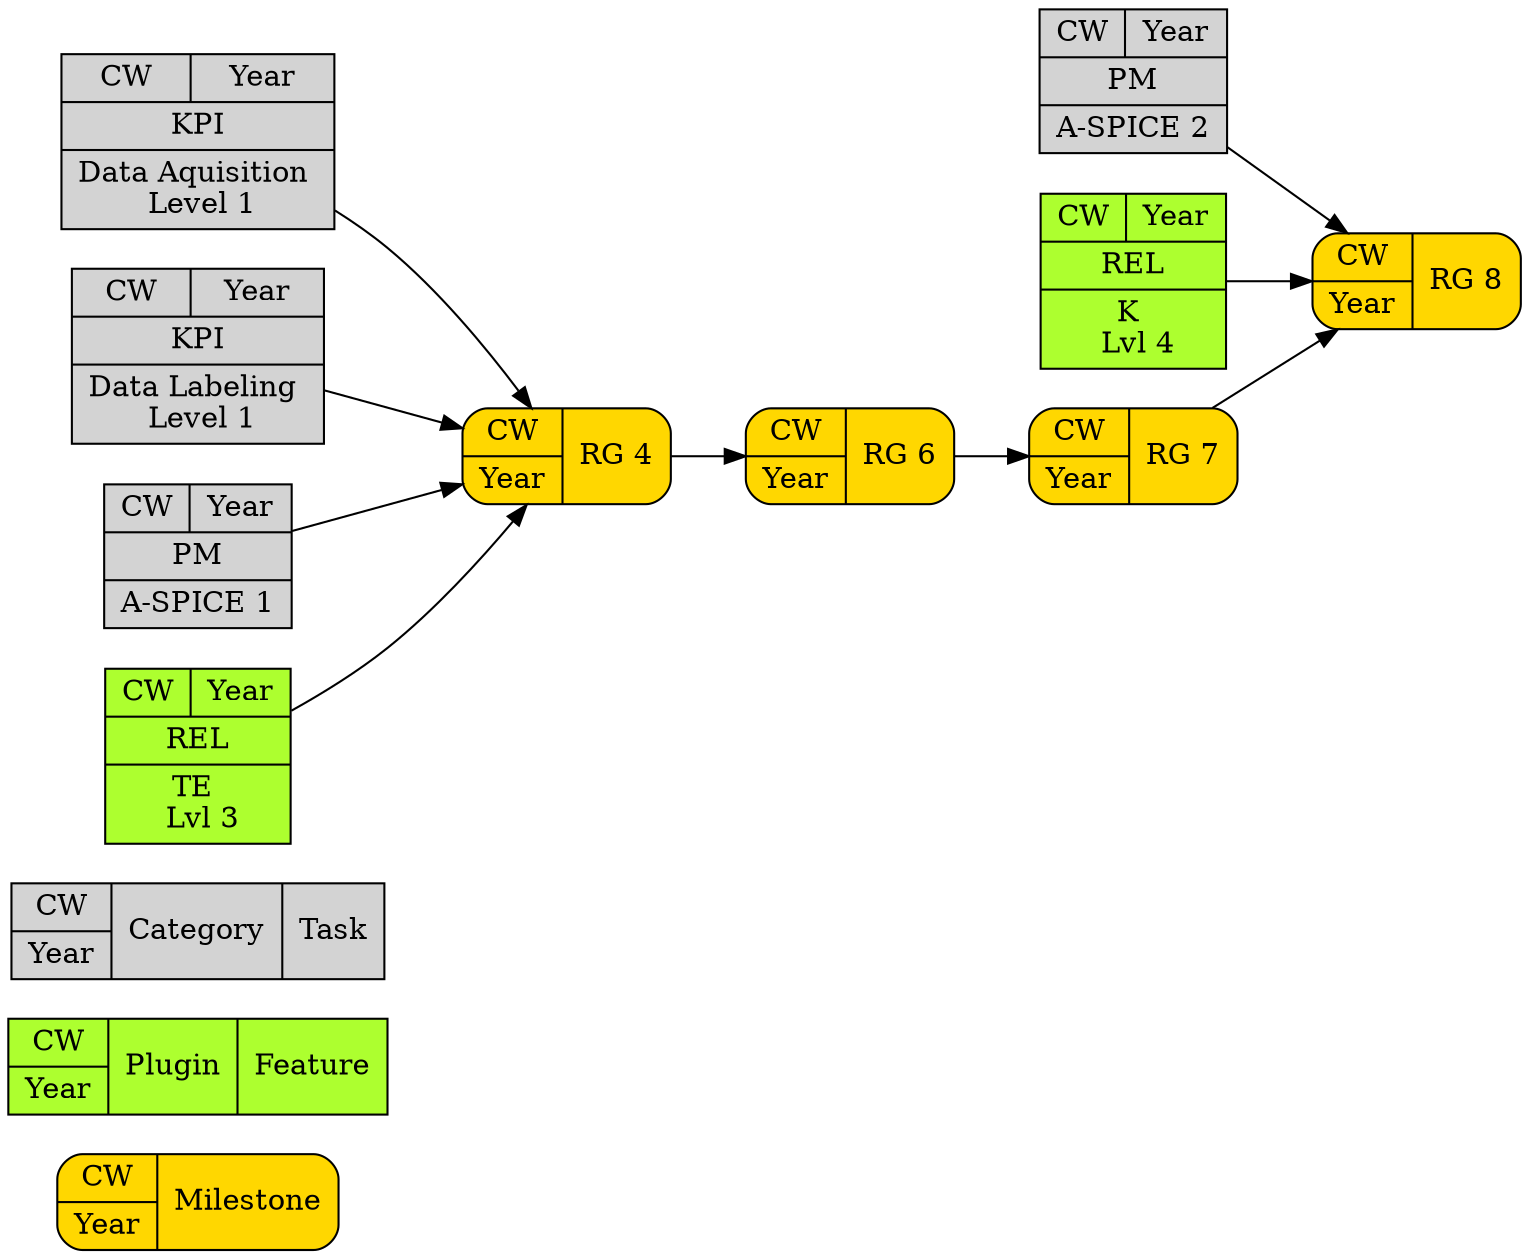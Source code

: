 digraph RG20_Milestones_main {

rankdir=LR

subgraph Legend {
  style=filled;

  // MILESTONES
  node [shape=Mrecord, style=filled, fillcolor=gold];
  Milestone [label="{ {CW | Year} | Milestone}"];

  // FEATURES
  node [shape=record, style=filled, fillcolor=greenyellow];
  Feature [label="{ {CW | Year} | Plugin | Feature}"];

  // TASKS
  node [shape=record, style=filled, fillcolor=lightgrey];
  Task [label="{ {CW | Year} | Category | Task}"];

  label = "Legend";
}

subgraph RG20_Milestones {
  label = "RG20 Milestones";

  // MILESTONES
  node [shape=Mrecord, style=filled, fillcolor=gold];

  RG4 [label="{ {CW | Year} | RG 4}"];
  RG6 [label="{ {CW | Year} | RG 6}"];
  RG7 [label="{ {CW | Year} | RG 7}"];
  RG8 [label="{ {CW | Year} | RG 8}"];

  RG4 -> RG6 -> RG7 -> RG8;

  // TASKS
  node [shape=record, style=filled, fillcolor=lightgrey];
  // data
  t01 [label="{ {{CW | Year} | KPI | Data Aquisition \n Level 1}}"];
  t02 [label="{ {{CW | Year} | KPI | Data Labeling \n Level 1}}"];
  t01 -> RG4;
  t02 -> RG4;
  // spice
  t03 [label="{ {{CW | Year} | PM | A-SPICE 1}}"];
  t03 -> RG4;
  t04 [label="{ {{CW | Year} | PM | A-SPICE 2}}"];
  t04 -> RG8;
  // release
  node [shape=record, style=filled, fillcolor=greenyellow];
  t05 [label="{ {{CW | Year} | REL | TE \n Lvl 3}}"];
  t05 -> RG4;
  t06 [label="{ {{CW | Year} | REL | K \n Lvl 4}}"];
  t06 -> RG8;

  // FEATURES
  node [shape=record, style=filled, fillcolor=greenyellow];
}

}
